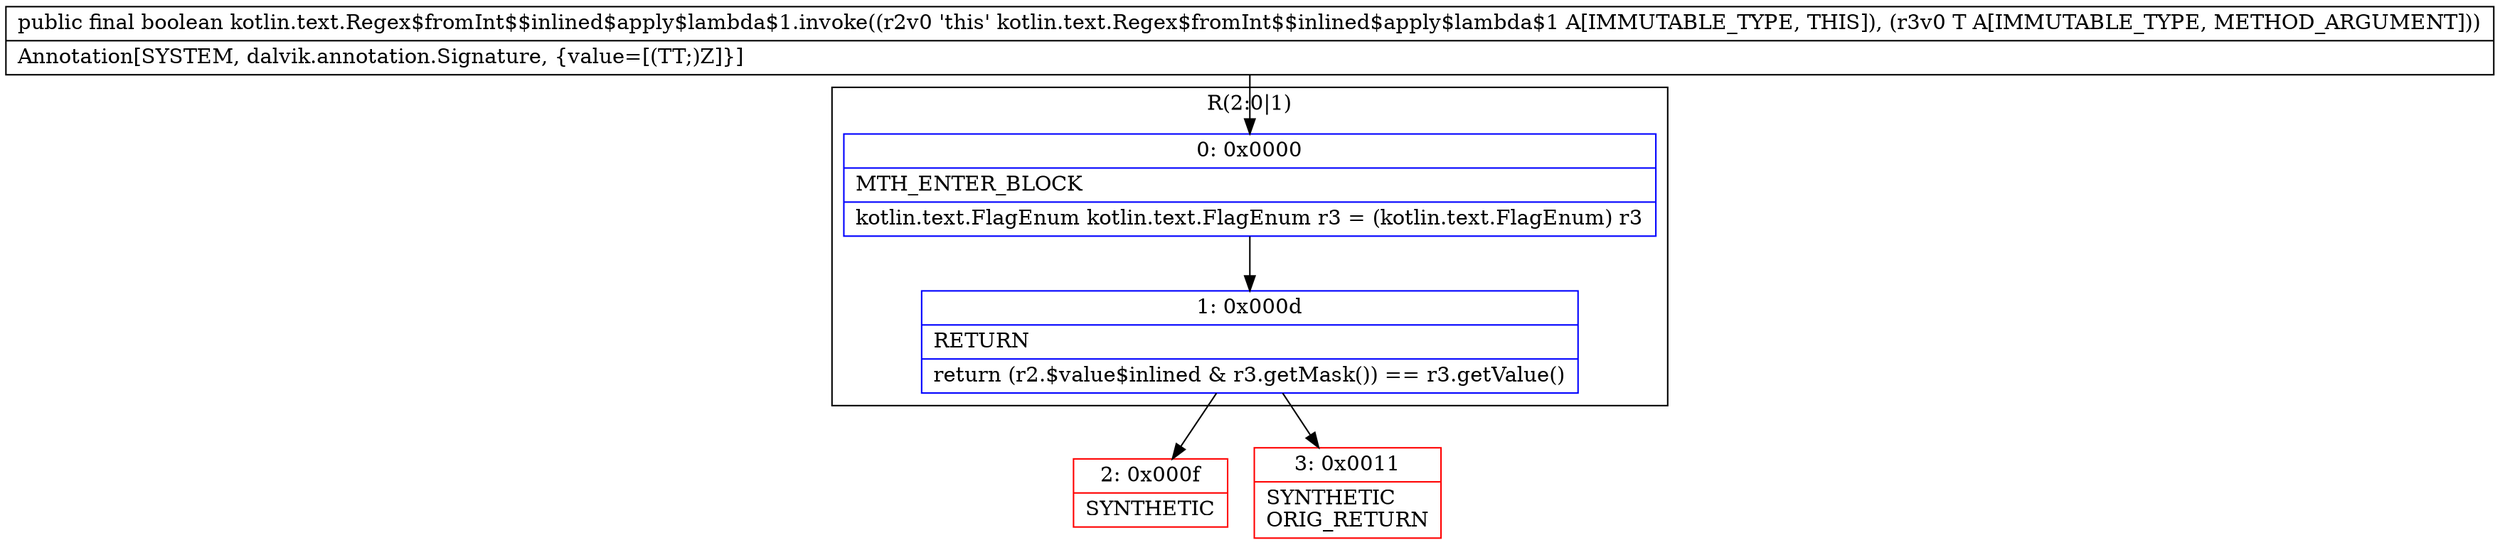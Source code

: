 digraph "CFG forkotlin.text.Regex$fromInt$$inlined$apply$lambda$1.invoke(Ljava\/lang\/Enum;)Z" {
subgraph cluster_Region_1455885812 {
label = "R(2:0|1)";
node [shape=record,color=blue];
Node_0 [shape=record,label="{0\:\ 0x0000|MTH_ENTER_BLOCK\l|kotlin.text.FlagEnum kotlin.text.FlagEnum r3 = (kotlin.text.FlagEnum) r3\l}"];
Node_1 [shape=record,label="{1\:\ 0x000d|RETURN\l|return (r2.$value$inlined & r3.getMask()) == r3.getValue()\l}"];
}
Node_2 [shape=record,color=red,label="{2\:\ 0x000f|SYNTHETIC\l}"];
Node_3 [shape=record,color=red,label="{3\:\ 0x0011|SYNTHETIC\lORIG_RETURN\l}"];
MethodNode[shape=record,label="{public final boolean kotlin.text.Regex$fromInt$$inlined$apply$lambda$1.invoke((r2v0 'this' kotlin.text.Regex$fromInt$$inlined$apply$lambda$1 A[IMMUTABLE_TYPE, THIS]), (r3v0 T A[IMMUTABLE_TYPE, METHOD_ARGUMENT]))  | Annotation[SYSTEM, dalvik.annotation.Signature, \{value=[(TT;)Z]\}]\l}"];
MethodNode -> Node_0;
Node_0 -> Node_1;
Node_1 -> Node_2;
Node_1 -> Node_3;
}


